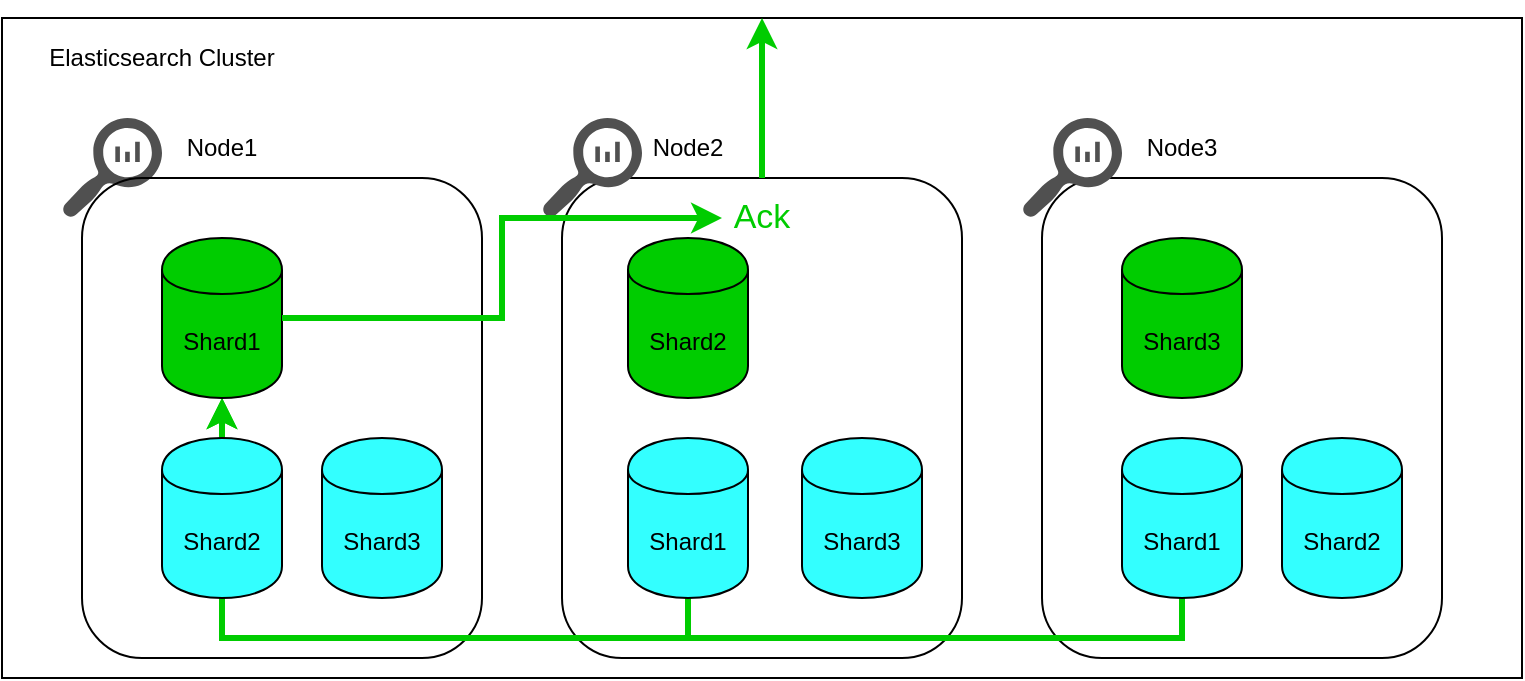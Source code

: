 <mxfile version="12.1.0" type="device" pages="1"><diagram id="oHwWs9JM9HGCuQ03burF" name="Page-1"><mxGraphModel dx="1088" dy="839" grid="1" gridSize="10" guides="1" tooltips="1" connect="1" arrows="1" fold="1" page="1" pageScale="1" pageWidth="827" pageHeight="1169" math="0" shadow="0"><root><mxCell id="0"/><mxCell id="1" parent="0"/><mxCell id="F1d3s1X0GTSFIW0D8E2v-1" value="" style="rounded=0;whiteSpace=wrap;html=1;fillColor=none;" vertex="1" parent="1"><mxGeometry x="40" y="110" width="760" height="330" as="geometry"/></mxCell><mxCell id="F1d3s1X0GTSFIW0D8E2v-2" value="" style="pointerEvents=1;shadow=0;dashed=0;html=1;strokeColor=none;labelPosition=center;verticalLabelPosition=bottom;verticalAlign=top;align=center;fillColor=#505050;shape=mxgraph.mscae.oms.log_search" vertex="1" parent="1"><mxGeometry x="70" y="160" width="50" height="50" as="geometry"/></mxCell><mxCell id="F1d3s1X0GTSFIW0D8E2v-3" value="" style="rounded=1;whiteSpace=wrap;html=1;fillColor=none;" vertex="1" parent="1"><mxGeometry x="80" y="190" width="200" height="240" as="geometry"/></mxCell><mxCell id="F1d3s1X0GTSFIW0D8E2v-4" value="" style="rounded=1;whiteSpace=wrap;html=1;fillColor=none;" vertex="1" parent="1"><mxGeometry x="320" y="190" width="200" height="240" as="geometry"/></mxCell><mxCell id="F1d3s1X0GTSFIW0D8E2v-5" value="" style="rounded=1;whiteSpace=wrap;html=1;fillColor=none;" vertex="1" parent="1"><mxGeometry x="560" y="190" width="200" height="240" as="geometry"/></mxCell><mxCell id="F1d3s1X0GTSFIW0D8E2v-7" value="" style="pointerEvents=1;shadow=0;dashed=0;html=1;strokeColor=none;labelPosition=center;verticalLabelPosition=bottom;verticalAlign=top;align=center;fillColor=#505050;shape=mxgraph.mscae.oms.log_search" vertex="1" parent="1"><mxGeometry x="310" y="160" width="50" height="50" as="geometry"/></mxCell><mxCell id="F1d3s1X0GTSFIW0D8E2v-8" value="" style="pointerEvents=1;shadow=0;dashed=0;html=1;strokeColor=none;labelPosition=center;verticalLabelPosition=bottom;verticalAlign=top;align=center;fillColor=#505050;shape=mxgraph.mscae.oms.log_search" vertex="1" parent="1"><mxGeometry x="550" y="160" width="50" height="50" as="geometry"/></mxCell><mxCell id="F1d3s1X0GTSFIW0D8E2v-28" style="edgeStyle=orthogonalEdgeStyle;rounded=0;orthogonalLoop=1;jettySize=auto;html=1;entryX=0.5;entryY=1;entryDx=0;entryDy=0;strokeColor=#00CC00;strokeWidth=3;exitX=0.5;exitY=1;exitDx=0;exitDy=0;startArrow=classic;startFill=1;endArrow=none;endFill=0;" edge="1" parent="1" source="F1d3s1X0GTSFIW0D8E2v-9" target="F1d3s1X0GTSFIW0D8E2v-10"><mxGeometry relative="1" as="geometry"><Array as="points"><mxPoint x="150" y="420"/><mxPoint x="383" y="420"/></Array></mxGeometry></mxCell><mxCell id="F1d3s1X0GTSFIW0D8E2v-29" style="edgeStyle=orthogonalEdgeStyle;rounded=0;orthogonalLoop=1;jettySize=auto;html=1;entryX=0.5;entryY=1;entryDx=0;entryDy=0;strokeColor=#00CC00;strokeWidth=3;exitX=0.5;exitY=1;exitDx=0;exitDy=0;startArrow=classic;startFill=1;endArrow=none;endFill=0;" edge="1" parent="1" source="F1d3s1X0GTSFIW0D8E2v-9" target="F1d3s1X0GTSFIW0D8E2v-11"><mxGeometry relative="1" as="geometry"/></mxCell><mxCell id="F1d3s1X0GTSFIW0D8E2v-9" value="Shard1" style="shape=cylinder;whiteSpace=wrap;html=1;boundedLbl=1;backgroundOutline=1;fillColor=#00CC00;" vertex="1" parent="1"><mxGeometry x="120" y="220" width="60" height="80" as="geometry"/></mxCell><mxCell id="F1d3s1X0GTSFIW0D8E2v-10" value="Shard1" style="shape=cylinder;whiteSpace=wrap;html=1;boundedLbl=1;backgroundOutline=1;fillColor=#33FFFF;" vertex="1" parent="1"><mxGeometry x="353" y="320" width="60" height="80" as="geometry"/></mxCell><mxCell id="F1d3s1X0GTSFIW0D8E2v-11" value="Shard1" style="shape=cylinder;whiteSpace=wrap;html=1;boundedLbl=1;backgroundOutline=1;fillColor=#33FFFF;" vertex="1" parent="1"><mxGeometry x="600" y="320" width="60" height="80" as="geometry"/></mxCell><mxCell id="F1d3s1X0GTSFIW0D8E2v-12" value="Shard2" style="shape=cylinder;whiteSpace=wrap;html=1;boundedLbl=1;backgroundOutline=1;fillColor=#33FFFF;" vertex="1" parent="1"><mxGeometry x="120" y="320" width="60" height="80" as="geometry"/></mxCell><mxCell id="F1d3s1X0GTSFIW0D8E2v-13" value="Shard2" style="shape=cylinder;whiteSpace=wrap;html=1;boundedLbl=1;backgroundOutline=1;fillColor=#00CC00;" vertex="1" parent="1"><mxGeometry x="353" y="220" width="60" height="80" as="geometry"/></mxCell><mxCell id="F1d3s1X0GTSFIW0D8E2v-14" value="Shard2" style="shape=cylinder;whiteSpace=wrap;html=1;boundedLbl=1;backgroundOutline=1;fillColor=#33FFFF;" vertex="1" parent="1"><mxGeometry x="680" y="320" width="60" height="80" as="geometry"/></mxCell><mxCell id="F1d3s1X0GTSFIW0D8E2v-15" value="Shard3" style="shape=cylinder;whiteSpace=wrap;html=1;boundedLbl=1;backgroundOutline=1;fillColor=#33FFFF;" vertex="1" parent="1"><mxGeometry x="200" y="320" width="60" height="80" as="geometry"/></mxCell><mxCell id="F1d3s1X0GTSFIW0D8E2v-16" value="Shard3" style="shape=cylinder;whiteSpace=wrap;html=1;boundedLbl=1;backgroundOutline=1;fillColor=#33FFFF;" vertex="1" parent="1"><mxGeometry x="440" y="320" width="60" height="80" as="geometry"/></mxCell><mxCell id="F1d3s1X0GTSFIW0D8E2v-17" value="Shard3" style="shape=cylinder;whiteSpace=wrap;html=1;boundedLbl=1;backgroundOutline=1;fillColor=#00CC00;" vertex="1" parent="1"><mxGeometry x="600" y="220" width="60" height="80" as="geometry"/></mxCell><mxCell id="F1d3s1X0GTSFIW0D8E2v-18" value="Elasticsearch Cluster" style="text;html=1;strokeColor=none;fillColor=none;align=center;verticalAlign=middle;whiteSpace=wrap;rounded=0;" vertex="1" parent="1"><mxGeometry x="60" y="120" width="120" height="20" as="geometry"/></mxCell><mxCell id="F1d3s1X0GTSFIW0D8E2v-20" value="Node1" style="text;html=1;strokeColor=none;fillColor=none;align=center;verticalAlign=middle;whiteSpace=wrap;rounded=0;" vertex="1" parent="1"><mxGeometry x="130" y="165" width="40" height="20" as="geometry"/></mxCell><mxCell id="F1d3s1X0GTSFIW0D8E2v-21" value="Node2" style="text;html=1;strokeColor=none;fillColor=none;align=center;verticalAlign=middle;whiteSpace=wrap;rounded=0;" vertex="1" parent="1"><mxGeometry x="363" y="165" width="40" height="20" as="geometry"/></mxCell><mxCell id="F1d3s1X0GTSFIW0D8E2v-22" value="Node3" style="text;html=1;strokeColor=none;fillColor=none;align=center;verticalAlign=middle;whiteSpace=wrap;rounded=0;" vertex="1" parent="1"><mxGeometry x="610" y="165" width="40" height="20" as="geometry"/></mxCell><mxCell id="F1d3s1X0GTSFIW0D8E2v-24" value="" style="endArrow=none;html=1;strokeColor=#00CC00;strokeWidth=3;exitX=0.5;exitY=0;exitDx=0;exitDy=0;startArrow=classic;startFill=1;endFill=0;" edge="1" parent="1" source="F1d3s1X0GTSFIW0D8E2v-1" target="F1d3s1X0GTSFIW0D8E2v-4"><mxGeometry width="50" height="50" relative="1" as="geometry"><mxPoint x="430" y="235" as="sourcePoint"/><mxPoint x="480" y="185" as="targetPoint"/></mxGeometry></mxCell><mxCell id="F1d3s1X0GTSFIW0D8E2v-27" style="edgeStyle=orthogonalEdgeStyle;rounded=0;orthogonalLoop=1;jettySize=auto;html=1;strokeColor=#00CC00;strokeWidth=3;startArrow=classic;startFill=1;endArrow=none;endFill=0;" edge="1" parent="1" source="F1d3s1X0GTSFIW0D8E2v-25" target="F1d3s1X0GTSFIW0D8E2v-9"><mxGeometry relative="1" as="geometry"/></mxCell><mxCell id="F1d3s1X0GTSFIW0D8E2v-25" value="&lt;font style=&quot;font-size: 17px&quot;&gt;Ack&lt;/font&gt;" style="text;html=1;strokeColor=none;fillColor=none;align=center;verticalAlign=middle;whiteSpace=wrap;rounded=0;fontColor=#00CC00;" vertex="1" parent="1"><mxGeometry x="400" y="190" width="40" height="40" as="geometry"/></mxCell></root></mxGraphModel></diagram></mxfile>